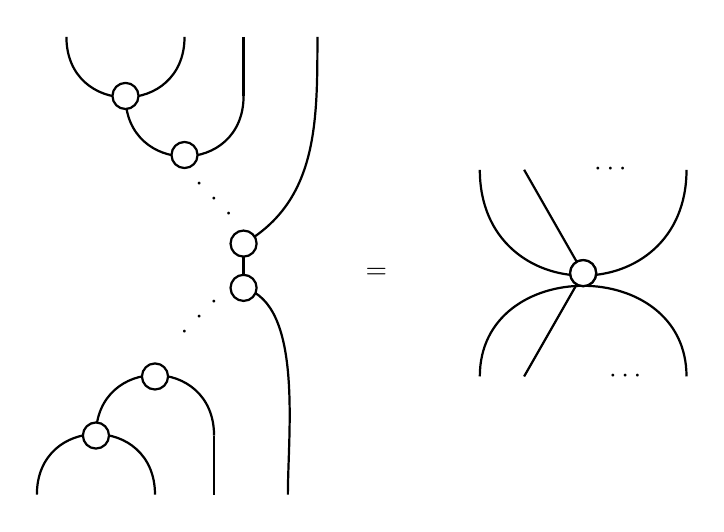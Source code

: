 \begin{tikzpicture}[scale=0.75]
	\begin{pgfonlayer}{nodelayer}
		\node [style=none] (0) at (-4.75, 3.25) {};
		\node [style=none] (1) at (-2.75, 3.25) {};
		\node [draw, thick, style=none, minimum size=0.2 cm, circle, fill=white] (2) at (-3.75, 2.25) {};
		\node [style=none] (3) at (-1.75, 2.25) {};
		\node [style=none] (4) at (-1.75, 3.25) {};
		\node [draw, thick, style=none, minimum size=0.2 cm, circle, fill=white] (5) at (-2.75, 1.25) {};
		\node [style=none] (6) at (-1.75, -0.25) {};
		\node [style=none] (7) at (-0.5, 3.25) {};
		\node [style=none] (8) at (0.5, -0.75) {$=$};
		\node [style=none] (9) at (2.25, 1) {};
		\node [style=none] (10) at (5.75, 1) {};
		\node [draw, thick, style=none, minimum size=0.2 cm, circle, fill=white] (11) at (4, -0.75) {};
		\node [style=none] (12) at (3, 1) {};
		\node [style=none] (13) at (4.5, 1) {$\cdots$};
		\node [style=none] (14) at (2.25, -2.5) {};
		\node [style=none] (15) at (5.75, -2.5) {};
		\node [style=none] (16) at (4.75, -2.5) {$\cdots$};
		\node [style=none] (17) at (-5.25, -4.5) {};
		\node [style=none] (18) at (-3.25, -4.5) {};
		\node [draw, thick, style=none, minimum size=0.2 cm, circle, fill=white] (19) at (-4.25, -3.5) {};
		\node [style=none] (20) at (-3.25, -2.5) {};
		\node [style=none] (21) at (-1, -4.5) {};
		\node [style=none] (22) at (-1.75, -1) {};
		\node [style=none] (23) at (-2.25, -3.5) {};
		\node [style=none] (24) at (-2.25, -4.5) {};
		\node [draw, thick, style=none, minimum size=0.2 cm, circle, fill=white] (25) at (-3.25, -2.5) {};
		\node [draw, thick, style=none, minimum size=0.2 cm, circle, fill=white] (26) at (4, -0.75) {};
		\node [style=none] (27) at (3, -2.5) {};
		\node [draw, thick, style=none, minimum size=0.2 cm, circle, fill=white] (28) at (-1.75, -0.25) {};
		\node [draw, thick, style=none, minimum size=0.2 cm, circle, fill=white] (29) at (-1.75, -1) {};
		\node [style=none] (30) at (-2.75, -1.75) {$\cdot$};
		\node [style=none] (31) at (-2.5, -1.5) {$\cdot$};
		\node [style=none] (32) at (-2.25, -1.25) {$\cdot$};
		\node [style=none] (33) at (-2.5, 0.75) {$\cdot$};
		\node [style=none] (34) at (-2.25, 0.5) {$\cdot$};
		\node [style=none] (35) at (-2, 0.25) {$\cdot$};
	\end{pgfonlayer}
	\begin{pgfonlayer}{edgelayer}
		\draw [style=thick, bend right=90, looseness=1.75] (0.center) to (1.center);
		\draw [style=thick, bend right=90, looseness=1.75] (2.center) to (3.center);
		\draw [style=thick] (4.center) to (3.center);
		\draw [style=thick, bend left=270, looseness=1.75] (9.center) to (10.center);
		\draw [style=thick] (12.center) to (11.center);
		\draw [style=thick, bend left=90, looseness=1.50] (14.center) to (15.center);
		\draw [style=thick, in=90, out=-15, looseness=0.75] (22.center) to (21.center);
		\draw [style=thick, in=30, out=-90] (7.center) to (6.center);
		\draw [thick, bend left=90, looseness=1.75] (17.center) to (18.center);
		\draw [thick, bend left=90, looseness=1.75] (19.center) to (23.center);
		\draw [style=thick](23.center) to (24.center);
		\draw [style=thick](27.center) to (26.center);
		\draw [style=thick](6.center) to (22.center);
	\end{pgfonlayer}
\end{tikzpicture}